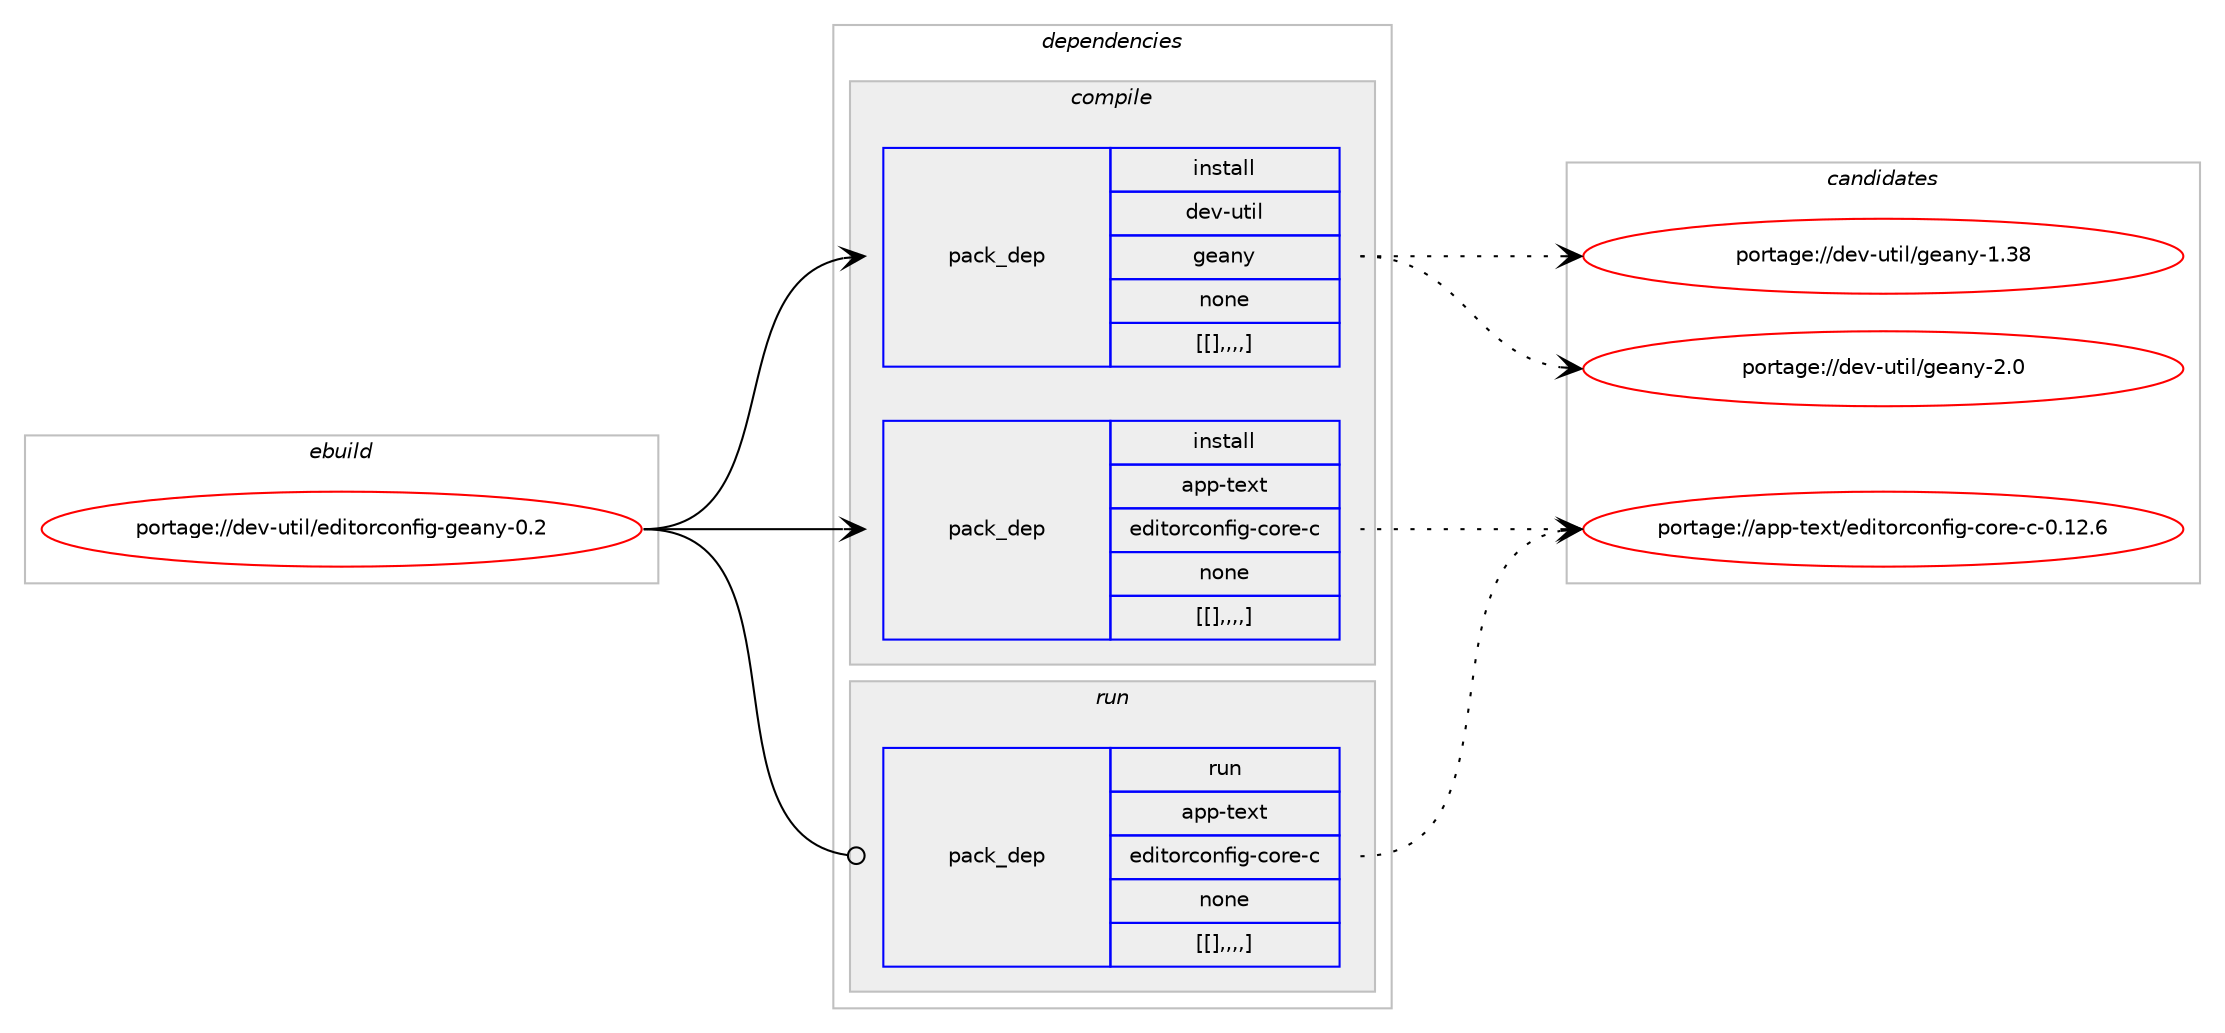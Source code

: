 digraph prolog {

# *************
# Graph options
# *************

newrank=true;
concentrate=true;
compound=true;
graph [rankdir=LR,fontname=Helvetica,fontsize=10,ranksep=1.5];#, ranksep=2.5, nodesep=0.2];
edge  [arrowhead=vee];
node  [fontname=Helvetica,fontsize=10];

# **********
# The ebuild
# **********

subgraph cluster_leftcol {
color=gray;
label=<<i>ebuild</i>>;
id [label="portage://dev-util/editorconfig-geany-0.2", color=red, width=4, href="../dev-util/editorconfig-geany-0.2.svg"];
}

# ****************
# The dependencies
# ****************

subgraph cluster_midcol {
color=gray;
label=<<i>dependencies</i>>;
subgraph cluster_compile {
fillcolor="#eeeeee";
style=filled;
label=<<i>compile</i>>;
subgraph pack154421 {
dependency217970 [label=<<TABLE BORDER="0" CELLBORDER="1" CELLSPACING="0" CELLPADDING="4" WIDTH="220"><TR><TD ROWSPAN="6" CELLPADDING="30">pack_dep</TD></TR><TR><TD WIDTH="110">install</TD></TR><TR><TD>app-text</TD></TR><TR><TD>editorconfig-core-c</TD></TR><TR><TD>none</TD></TR><TR><TD>[[],,,,]</TD></TR></TABLE>>, shape=none, color=blue];
}
id:e -> dependency217970:w [weight=20,style="solid",arrowhead="vee"];
subgraph pack154422 {
dependency217971 [label=<<TABLE BORDER="0" CELLBORDER="1" CELLSPACING="0" CELLPADDING="4" WIDTH="220"><TR><TD ROWSPAN="6" CELLPADDING="30">pack_dep</TD></TR><TR><TD WIDTH="110">install</TD></TR><TR><TD>dev-util</TD></TR><TR><TD>geany</TD></TR><TR><TD>none</TD></TR><TR><TD>[[],,,,]</TD></TR></TABLE>>, shape=none, color=blue];
}
id:e -> dependency217971:w [weight=20,style="solid",arrowhead="vee"];
}
subgraph cluster_compileandrun {
fillcolor="#eeeeee";
style=filled;
label=<<i>compile and run</i>>;
}
subgraph cluster_run {
fillcolor="#eeeeee";
style=filled;
label=<<i>run</i>>;
subgraph pack154423 {
dependency217972 [label=<<TABLE BORDER="0" CELLBORDER="1" CELLSPACING="0" CELLPADDING="4" WIDTH="220"><TR><TD ROWSPAN="6" CELLPADDING="30">pack_dep</TD></TR><TR><TD WIDTH="110">run</TD></TR><TR><TD>app-text</TD></TR><TR><TD>editorconfig-core-c</TD></TR><TR><TD>none</TD></TR><TR><TD>[[],,,,]</TD></TR></TABLE>>, shape=none, color=blue];
}
id:e -> dependency217972:w [weight=20,style="solid",arrowhead="odot"];
}
}

# **************
# The candidates
# **************

subgraph cluster_choices {
rank=same;
color=gray;
label=<<i>candidates</i>>;

subgraph choice154421 {
color=black;
nodesep=1;
choice971121124511610112011647101100105116111114991111101021051034599111114101459945484649504654 [label="portage://app-text/editorconfig-core-c-0.12.6", color=red, width=4,href="../app-text/editorconfig-core-c-0.12.6.svg"];
dependency217970:e -> choice971121124511610112011647101100105116111114991111101021051034599111114101459945484649504654:w [style=dotted,weight="100"];
}
subgraph choice154422 {
color=black;
nodesep=1;
choice10010111845117116105108471031019711012145504648 [label="portage://dev-util/geany-2.0", color=red, width=4,href="../dev-util/geany-2.0.svg"];
choice1001011184511711610510847103101971101214549465156 [label="portage://dev-util/geany-1.38", color=red, width=4,href="../dev-util/geany-1.38.svg"];
dependency217971:e -> choice10010111845117116105108471031019711012145504648:w [style=dotted,weight="100"];
dependency217971:e -> choice1001011184511711610510847103101971101214549465156:w [style=dotted,weight="100"];
}
subgraph choice154423 {
color=black;
nodesep=1;
choice971121124511610112011647101100105116111114991111101021051034599111114101459945484649504654 [label="portage://app-text/editorconfig-core-c-0.12.6", color=red, width=4,href="../app-text/editorconfig-core-c-0.12.6.svg"];
dependency217972:e -> choice971121124511610112011647101100105116111114991111101021051034599111114101459945484649504654:w [style=dotted,weight="100"];
}
}

}
